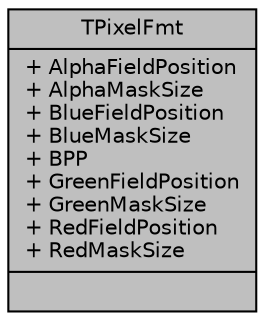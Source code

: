 digraph "TPixelFmt"
{
 // LATEX_PDF_SIZE
  edge [fontname="Helvetica",fontsize="10",labelfontname="Helvetica",labelfontsize="10"];
  node [fontname="Helvetica",fontsize="10",shape=record];
  Node1 [label="{TPixelFmt\n|+ AlphaFieldPosition\l+ AlphaMaskSize\l+ BlueFieldPosition\l+ BlueMaskSize\l+ BPP\l+ GreenFieldPosition\l+ GreenMaskSize\l+ RedFieldPosition\l+ RedMaskSize\l|}",height=0.2,width=0.4,color="black", fillcolor="grey75", style="filled", fontcolor="black",tooltip=" "];
}
